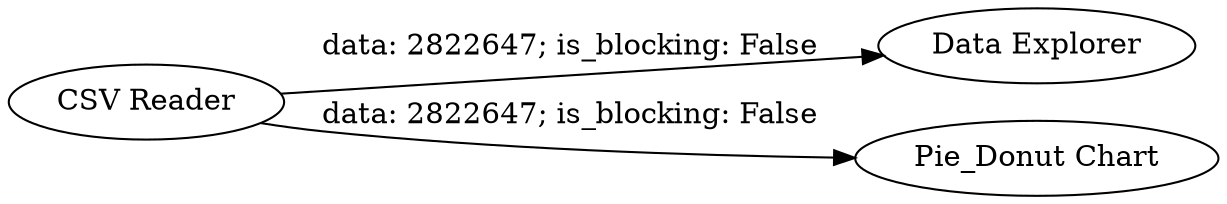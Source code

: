 digraph {
	"-7216465439717916094_3" [label="CSV Reader"]
	"-7216465439717916094_15" [label="Data Explorer"]
	"-7216465439717916094_17" [label="Pie_Donut Chart"]
	"-7216465439717916094_3" -> "-7216465439717916094_15" [label="data: 2822647; is_blocking: False"]
	"-7216465439717916094_3" -> "-7216465439717916094_17" [label="data: 2822647; is_blocking: False"]
	rankdir=LR
}
